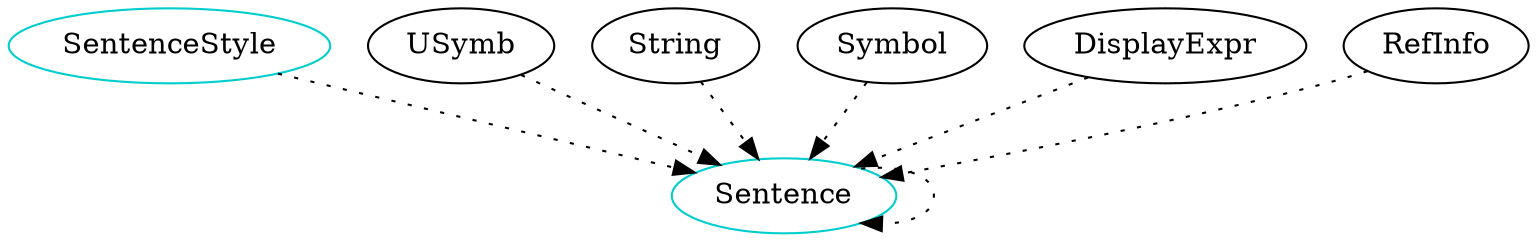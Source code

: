 digraph sentence {

    SentenceStyle -> Sentence [style="dotted"];
    USymb -> Sentence [style="dotted"];
    String -> Sentence [style="dotted"];
    Symbol -> Sentence [style="dotted"];
    DisplayExpr -> Sentence [style="dotted"];
    RefInfo -> Sentence [style="dotted"];
    Sentence -> Sentence [style="dotted"];


    /* definitions for each type component */
	Sentence 	    [shape=oval, color=cyan3, label="Sentence"];
	SentenceStyle	    [shape=oval, color=cyan3, label="SentenceStyle"];
}

/* dot -Tpng sample.dot -o sample.png */
